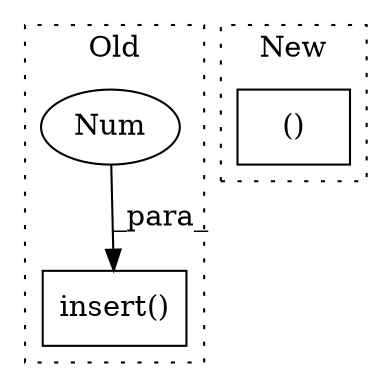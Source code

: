 digraph G {
subgraph cluster0 {
1 [label="insert()" a="75" s="1408,1466" l="14,1" shape="box"];
3 [label="Num" a="76" s="1422" l="1" shape="ellipse"];
label = "Old";
style="dotted";
}
subgraph cluster1 {
2 [label="()" a="54" s="1980" l="25" shape="box"];
label = "New";
style="dotted";
}
3 -> 1 [label="_para_"];
}